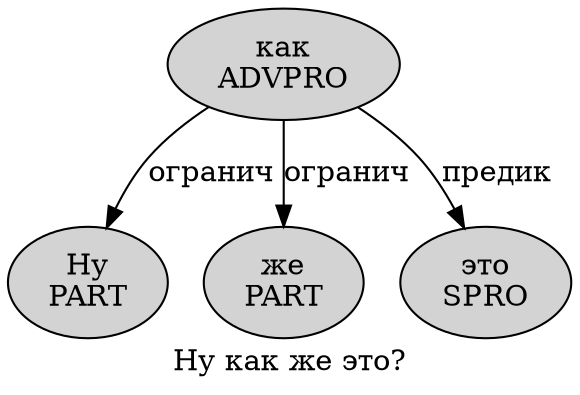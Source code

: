 digraph SENTENCE_338 {
	graph [label="Ну как же это?"]
	node [style=filled]
		0 [label="Ну
PART" color="" fillcolor=lightgray penwidth=1 shape=ellipse]
		1 [label="как
ADVPRO" color="" fillcolor=lightgray penwidth=1 shape=ellipse]
		2 [label="же
PART" color="" fillcolor=lightgray penwidth=1 shape=ellipse]
		3 [label="это
SPRO" color="" fillcolor=lightgray penwidth=1 shape=ellipse]
			1 -> 0 [label="огранич"]
			1 -> 2 [label="огранич"]
			1 -> 3 [label="предик"]
}